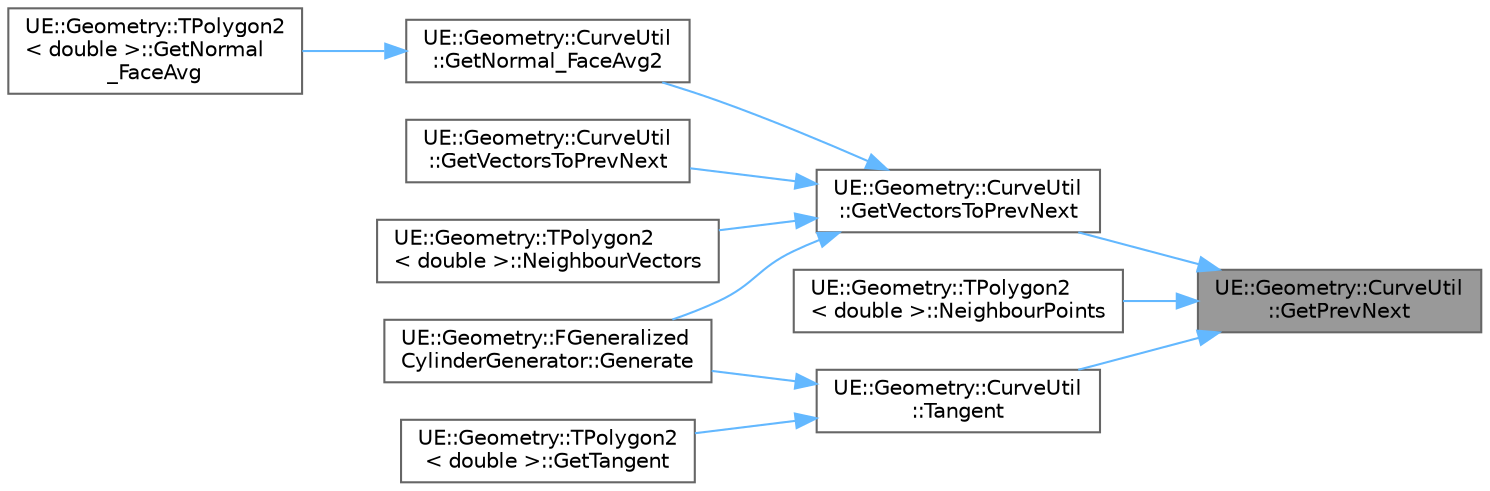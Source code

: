 digraph "UE::Geometry::CurveUtil::GetPrevNext"
{
 // INTERACTIVE_SVG=YES
 // LATEX_PDF_SIZE
  bgcolor="transparent";
  edge [fontname=Helvetica,fontsize=10,labelfontname=Helvetica,labelfontsize=10];
  node [fontname=Helvetica,fontsize=10,shape=box,height=0.2,width=0.4];
  rankdir="RL";
  Node1 [id="Node000001",label="UE::Geometry::CurveUtil\l::GetPrevNext",height=0.2,width=0.4,color="gray40", fillcolor="grey60", style="filled", fontcolor="black",tooltip="Curve utility functions."];
  Node1 -> Node2 [id="edge1_Node000001_Node000002",dir="back",color="steelblue1",style="solid",tooltip=" "];
  Node2 [id="Node000002",label="UE::Geometry::CurveUtil\l::GetVectorsToPrevNext",height=0.2,width=0.4,color="grey40", fillcolor="white", style="filled",URL="$d7/dd2/namespaceUE_1_1Geometry_1_1CurveUtil.html#a9a5b53c38d2d7b6b612ec7f4b2081559",tooltip="Get (by reference) vectors pointing toward the given vertex index, from its surrounding vertices If b..."];
  Node2 -> Node3 [id="edge2_Node000002_Node000003",dir="back",color="steelblue1",style="solid",tooltip=" "];
  Node3 [id="Node000003",label="UE::Geometry::FGeneralized\lCylinderGenerator::Generate",height=0.2,width=0.4,color="grey40", fillcolor="white", style="filled",URL="$de/d97/classUE_1_1Geometry_1_1FGeneralizedCylinderGenerator.html#a00dd0f23580ea4e921ea3d3146b24a51",tooltip="Generate the mesh."];
  Node2 -> Node4 [id="edge3_Node000002_Node000004",dir="back",color="steelblue1",style="solid",tooltip=" "];
  Node4 [id="Node000004",label="UE::Geometry::CurveUtil\l::GetNormal_FaceAvg2",height=0.2,width=0.4,color="grey40", fillcolor="white", style="filled",URL="$d7/dd2/namespaceUE_1_1Geometry_1_1CurveUtil.html#a60de64b8a2c115ac3f68336547e0513c",tooltip="Construct a normal at a vertex of the Polygon by averaging the adjacent face normals."];
  Node4 -> Node5 [id="edge4_Node000004_Node000005",dir="back",color="steelblue1",style="solid",tooltip=" "];
  Node5 [id="Node000005",label="UE::Geometry::TPolygon2\l\< double \>::GetNormal\l_FaceAvg",height=0.2,width=0.4,color="grey40", fillcolor="white", style="filled",URL="$d0/df8/classUE_1_1Geometry_1_1TPolygon2.html#ad2ad0818f7c363cadb4285d697caf81e",tooltip=" "];
  Node2 -> Node6 [id="edge5_Node000002_Node000006",dir="back",color="steelblue1",style="solid",tooltip=" "];
  Node6 [id="Node000006",label="UE::Geometry::CurveUtil\l::GetVectorsToPrevNext",height=0.2,width=0.4,color="grey40", fillcolor="white", style="filled",URL="$d7/dd2/namespaceUE_1_1Geometry_1_1CurveUtil.html#a26b2e09cc261cf558d618fed635bb7a1",tooltip="Get (by reference) vectors pointing toward the given vertex index, from its surrounding vertices If b..."];
  Node2 -> Node7 [id="edge6_Node000002_Node000007",dir="back",color="steelblue1",style="solid",tooltip=" "];
  Node7 [id="Node000007",label="UE::Geometry::TPolygon2\l\< double \>::NeighbourVectors",height=0.2,width=0.4,color="grey40", fillcolor="white", style="filled",URL="$d0/df8/classUE_1_1Geometry_1_1TPolygon2.html#a88fd03f22d57838158f1d7d9ad968552",tooltip=" "];
  Node1 -> Node8 [id="edge7_Node000001_Node000008",dir="back",color="steelblue1",style="solid",tooltip=" "];
  Node8 [id="Node000008",label="UE::Geometry::TPolygon2\l\< double \>::NeighbourPoints",height=0.2,width=0.4,color="grey40", fillcolor="white", style="filled",URL="$d0/df8/classUE_1_1Geometry_1_1TPolygon2.html#ac98bf7b809254e57fba7b7b2efc35587",tooltip=" "];
  Node1 -> Node9 [id="edge8_Node000001_Node000009",dir="back",color="steelblue1",style="solid",tooltip=" "];
  Node9 [id="Node000009",label="UE::Geometry::CurveUtil\l::Tangent",height=0.2,width=0.4,color="grey40", fillcolor="white", style="filled",URL="$d7/dd2/namespaceUE_1_1Geometry_1_1CurveUtil.html#a90404db1df1c6ec9abb1a8e7579df2dd",tooltip=" "];
  Node9 -> Node3 [id="edge9_Node000009_Node000003",dir="back",color="steelblue1",style="solid",tooltip=" "];
  Node9 -> Node10 [id="edge10_Node000009_Node000010",dir="back",color="steelblue1",style="solid",tooltip=" "];
  Node10 [id="Node000010",label="UE::Geometry::TPolygon2\l\< double \>::GetTangent",height=0.2,width=0.4,color="grey40", fillcolor="white", style="filled",URL="$d0/df8/classUE_1_1Geometry_1_1TPolygon2.html#a9925b9cb7c1c57fabd8b1e2f6bc45722",tooltip=" "];
}
